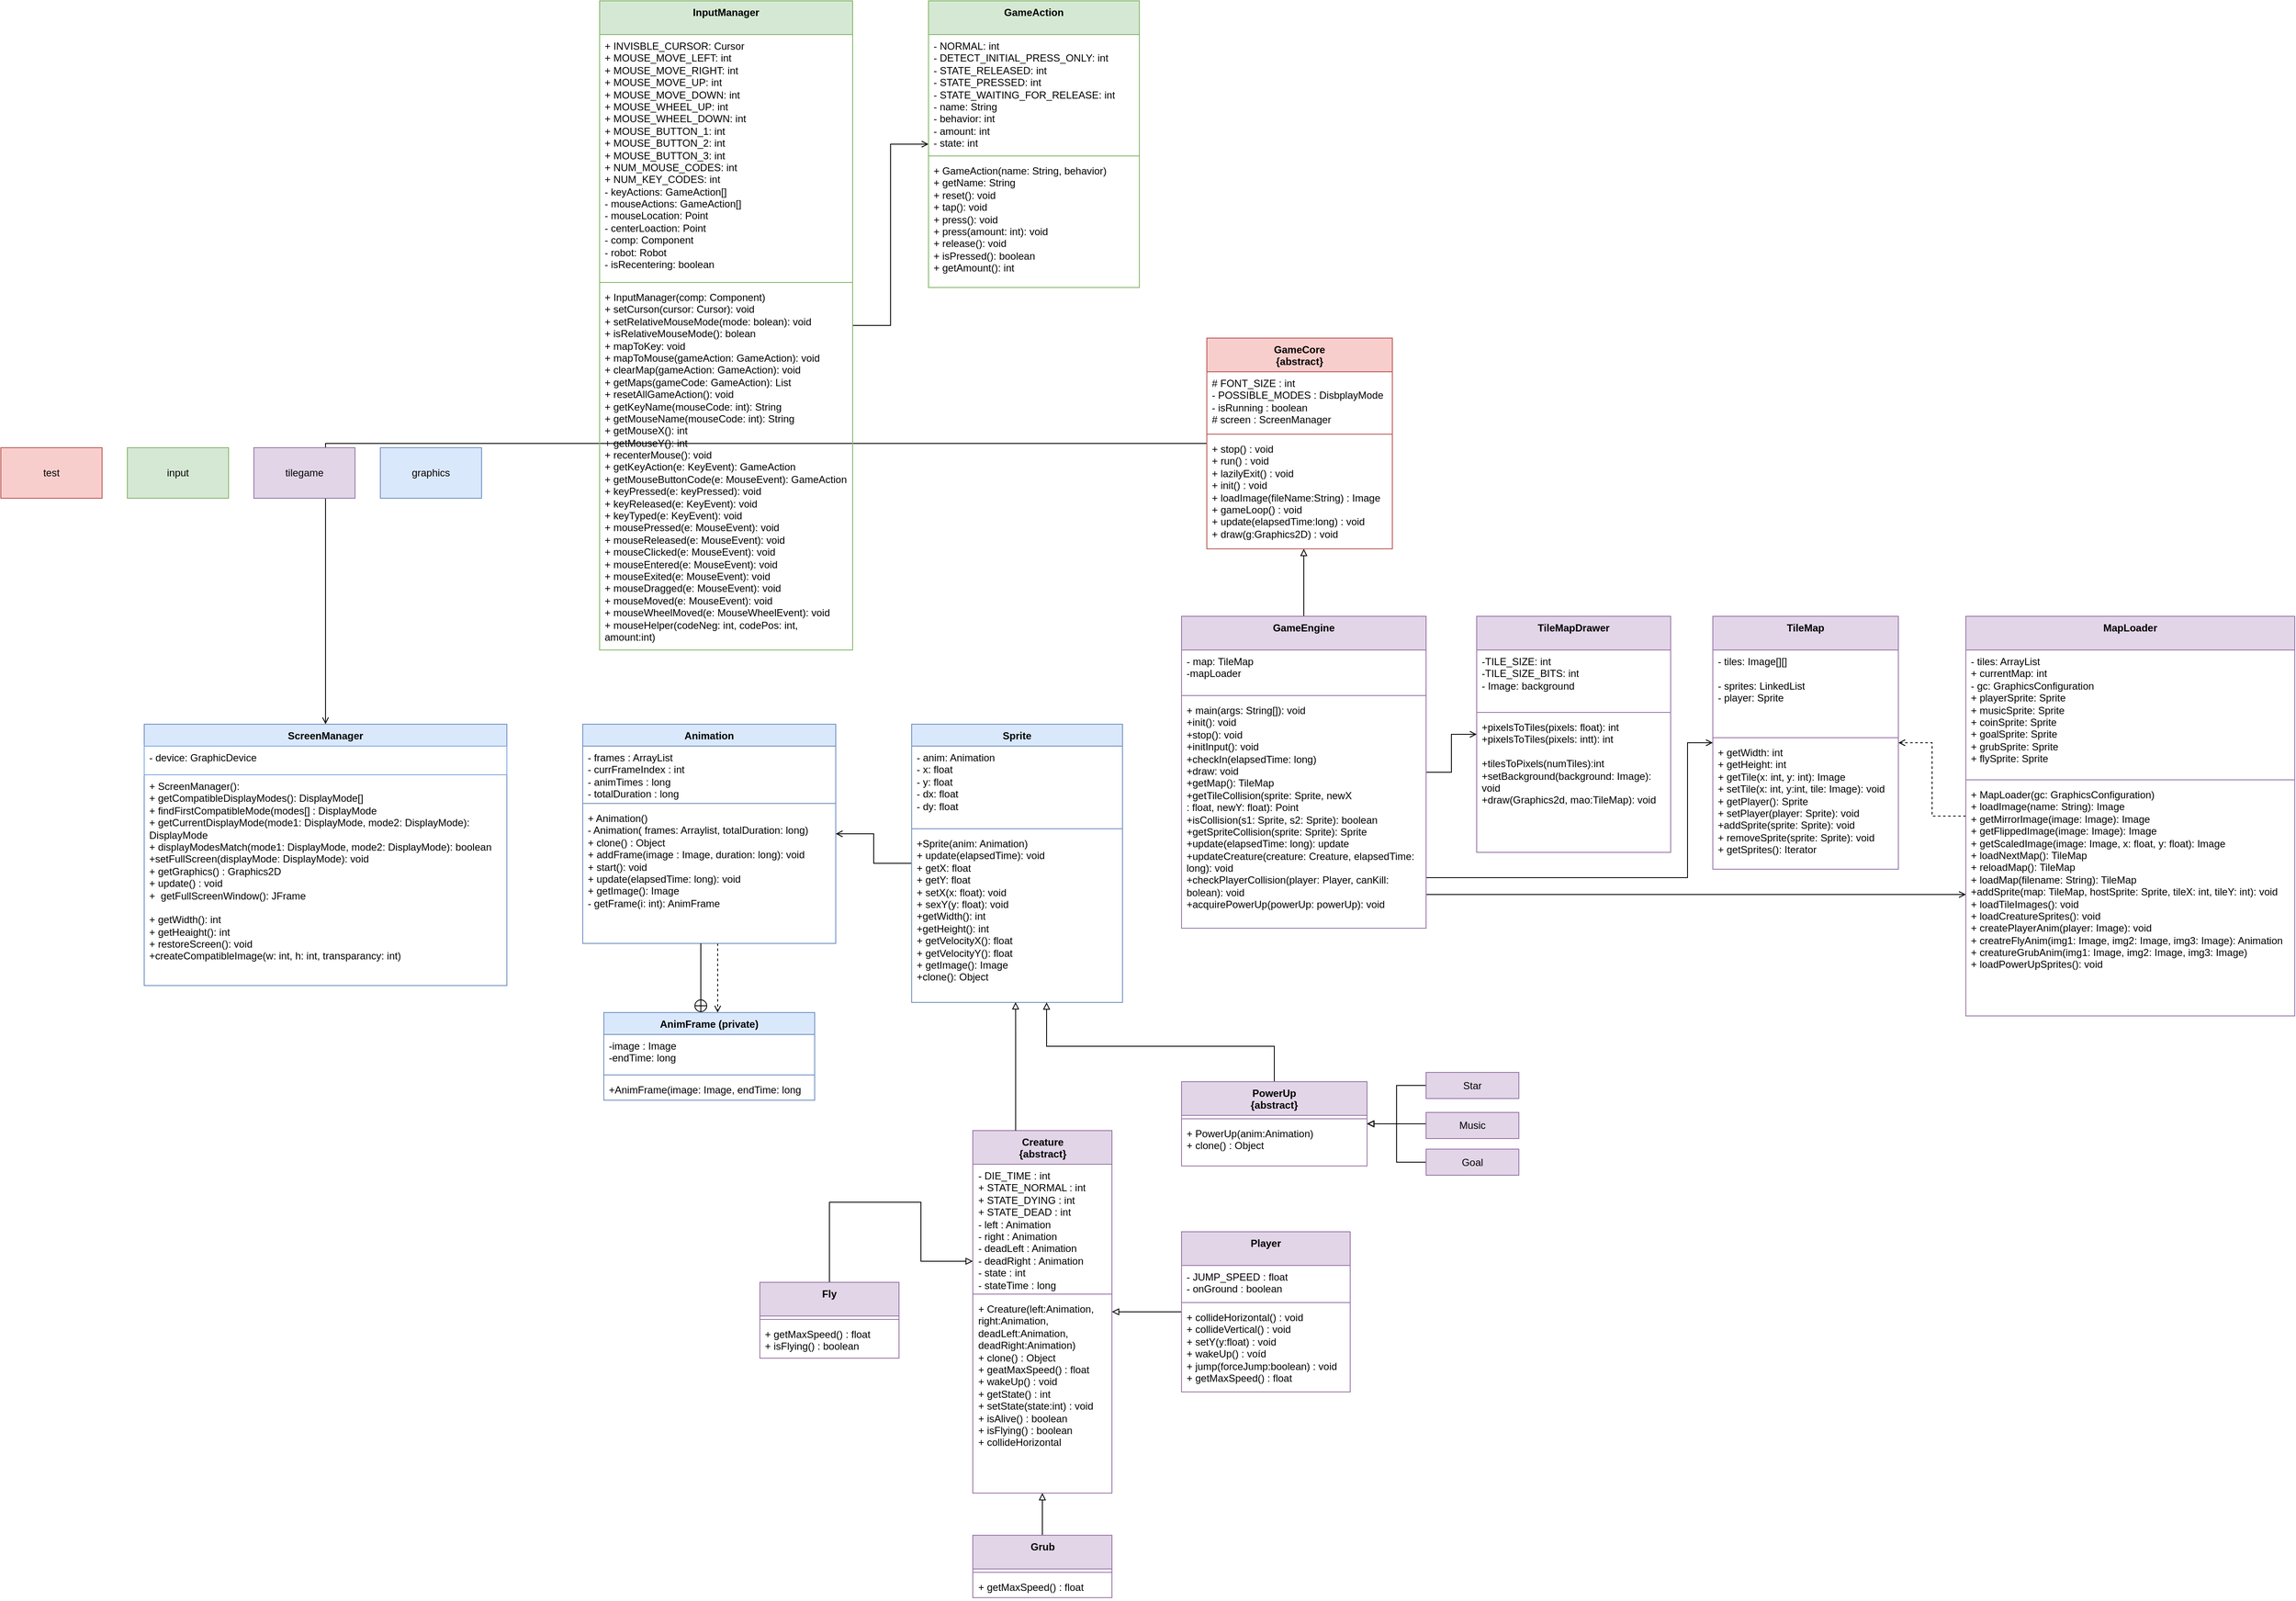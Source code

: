 <mxfile version="22.1.7" type="github">
  <diagram name="Page-1" id="-zQvX4ZLQw2j2gYhCtF6">
    <mxGraphModel dx="1444" dy="1944" grid="1" gridSize="10" guides="1" tooltips="1" connect="1" arrows="1" fold="1" page="1" pageScale="1" pageWidth="850" pageHeight="1100" math="0" shadow="0">
      <root>
        <mxCell id="0" />
        <mxCell id="1" parent="0" />
        <mxCell id="OrUPgH0xgMl1emSy32sQ-38" value="" style="edgeStyle=orthogonalEdgeStyle;rounded=0;orthogonalLoop=1;jettySize=auto;html=1;strokeColor=default;endArrow=block;endFill=0;" parent="1" source="OrUPgH0xgMl1emSy32sQ-9" target="OrUPgH0xgMl1emSy32sQ-34" edge="1">
          <mxGeometry relative="1" as="geometry">
            <Array as="points">
              <mxPoint x="1945" y="290" />
              <mxPoint x="1945" y="290" />
            </Array>
          </mxGeometry>
        </mxCell>
        <mxCell id="AsVJm96_jokP8tKL2b9n-13" style="edgeStyle=orthogonalEdgeStyle;rounded=0;orthogonalLoop=1;jettySize=auto;html=1;endArrow=open;endFill=0;" edge="1" parent="1" source="OrUPgH0xgMl1emSy32sQ-9" target="I2AfTMVoy-GJ9hnt4J7G-9">
          <mxGeometry relative="1" as="geometry" />
        </mxCell>
        <mxCell id="AsVJm96_jokP8tKL2b9n-14" style="edgeStyle=orthogonalEdgeStyle;rounded=0;orthogonalLoop=1;jettySize=auto;html=1;endArrow=open;endFill=0;" edge="1" parent="1" source="OrUPgH0xgMl1emSy32sQ-9" target="I2AfTMVoy-GJ9hnt4J7G-5">
          <mxGeometry relative="1" as="geometry">
            <Array as="points">
              <mxPoint x="2400" y="640" />
              <mxPoint x="2400" y="480" />
            </Array>
          </mxGeometry>
        </mxCell>
        <mxCell id="AsVJm96_jokP8tKL2b9n-15" style="edgeStyle=orthogonalEdgeStyle;rounded=0;orthogonalLoop=1;jettySize=auto;html=1;endArrow=open;endFill=0;" edge="1" parent="1" source="OrUPgH0xgMl1emSy32sQ-9" target="I2AfTMVoy-GJ9hnt4J7G-1">
          <mxGeometry relative="1" as="geometry">
            <Array as="points">
              <mxPoint x="2570" y="660" />
              <mxPoint x="2570" y="660" />
            </Array>
          </mxGeometry>
        </mxCell>
        <mxCell id="OrUPgH0xgMl1emSy32sQ-9" value="GameEngine" style="swimlane;fontStyle=1;align=center;verticalAlign=top;childLayout=stackLayout;horizontal=1;startSize=40;horizontalStack=0;resizeParent=1;resizeParentMax=0;resizeLast=0;collapsible=1;marginBottom=0;whiteSpace=wrap;html=1;fillColor=#e1d5e7;strokeColor=#9673a6;" parent="1" vertex="1">
          <mxGeometry x="1800" y="330" width="290" height="370" as="geometry" />
        </mxCell>
        <mxCell id="OrUPgH0xgMl1emSy32sQ-10" value="&lt;div&gt;- map: TileMap&lt;/div&gt;-mapLoader" style="text;strokeColor=none;fillColor=none;align=left;verticalAlign=top;spacingLeft=4;spacingRight=4;overflow=hidden;rotatable=0;points=[[0,0.5],[1,0.5]];portConstraint=eastwest;whiteSpace=wrap;html=1;" parent="OrUPgH0xgMl1emSy32sQ-9" vertex="1">
          <mxGeometry y="40" width="290" height="50" as="geometry" />
        </mxCell>
        <mxCell id="OrUPgH0xgMl1emSy32sQ-11" value="" style="line;strokeWidth=1;fillColor=none;align=left;verticalAlign=middle;spacingTop=-1;spacingLeft=3;spacingRight=3;rotatable=0;labelPosition=right;points=[];portConstraint=eastwest;strokeColor=inherit;" parent="OrUPgH0xgMl1emSy32sQ-9" vertex="1">
          <mxGeometry y="90" width="290" height="8" as="geometry" />
        </mxCell>
        <mxCell id="OrUPgH0xgMl1emSy32sQ-12" value="&lt;div&gt;+ main(args: String[]): void&lt;br&gt;&lt;/div&gt;&lt;div&gt;+init(): void&lt;/div&gt;&lt;div&gt;+stop(): void&lt;/div&gt;&lt;div&gt;+initInput(): void&lt;/div&gt;&lt;div&gt;+checkIn(elapsedTime: long)&lt;/div&gt;&lt;div&gt;+draw: void&lt;/div&gt;&lt;div&gt;+getMap(): TileMap&lt;/div&gt;&lt;div&gt;+getTileCollision(sprite: Sprite, newX&lt;br&gt;&lt;/div&gt;&lt;div&gt;: float, newY: float): Point&lt;/div&gt;&lt;div&gt;+isCollision(s1: Sprite, s2: Sprite): boolean&lt;/div&gt;&lt;div&gt;+getSpriteCollision(sprite: Sprite): Sprite&lt;/div&gt;&lt;div&gt;+update(elapsedTime: long): update&lt;/div&gt;&lt;div&gt;+updateCreature(creature: Creature, elapsedTime: long): void&lt;br&gt;&lt;/div&gt;&lt;div&gt;+checkPlayerCollision(player: Player, canKill: bolean): void&lt;br&gt;&lt;/div&gt;+acquirePowerUp(powerUp: powerUp): void" style="text;strokeColor=none;fillColor=none;align=left;verticalAlign=top;spacingLeft=4;spacingRight=4;overflow=hidden;rotatable=0;points=[[0,0.5],[1,0.5]];portConstraint=eastwest;whiteSpace=wrap;html=1;" parent="OrUPgH0xgMl1emSy32sQ-9" vertex="1">
          <mxGeometry y="98" width="290" height="272" as="geometry" />
        </mxCell>
        <mxCell id="AsVJm96_jokP8tKL2b9n-17" style="edgeStyle=orthogonalEdgeStyle;rounded=0;orthogonalLoop=1;jettySize=auto;html=1;endArrow=open;endFill=0;" edge="1" parent="1" source="OrUPgH0xgMl1emSy32sQ-34" target="OrUPgH0xgMl1emSy32sQ-57">
          <mxGeometry relative="1" as="geometry" />
        </mxCell>
        <mxCell id="OrUPgH0xgMl1emSy32sQ-34" value="&lt;div&gt;GameCore&lt;/div&gt;&lt;div&gt;{abstract}&lt;br&gt;&lt;/div&gt;" style="swimlane;fontStyle=1;align=center;verticalAlign=top;childLayout=stackLayout;horizontal=1;startSize=40;horizontalStack=0;resizeParent=1;resizeParentMax=0;resizeLast=0;collapsible=1;marginBottom=0;whiteSpace=wrap;html=1;fillColor=#f8cecc;strokeColor=#b85450;" parent="1" vertex="1">
          <mxGeometry x="1830" width="220" height="250" as="geometry" />
        </mxCell>
        <mxCell id="OrUPgH0xgMl1emSy32sQ-35" value="# FONT_SIZE : int&lt;br&gt;- POSSIBLE_MODES : DisbplayMode&lt;br&gt;- isRunning : boolean&lt;br&gt;# screen : ScreenManager" style="text;strokeColor=none;fillColor=none;align=left;verticalAlign=top;spacingLeft=4;spacingRight=4;overflow=hidden;rotatable=0;points=[[0,0.5],[1,0.5]];portConstraint=eastwest;whiteSpace=wrap;html=1;" parent="OrUPgH0xgMl1emSy32sQ-34" vertex="1">
          <mxGeometry y="40" width="220" height="70" as="geometry" />
        </mxCell>
        <mxCell id="OrUPgH0xgMl1emSy32sQ-36" value="" style="line;strokeWidth=1;fillColor=none;align=left;verticalAlign=middle;spacingTop=-1;spacingLeft=3;spacingRight=3;rotatable=0;labelPosition=right;points=[];portConstraint=eastwest;strokeColor=inherit;" parent="OrUPgH0xgMl1emSy32sQ-34" vertex="1">
          <mxGeometry y="110" width="220" height="8" as="geometry" />
        </mxCell>
        <mxCell id="OrUPgH0xgMl1emSy32sQ-37" value="+ stop() : void&lt;br&gt;+ run() : void&lt;br&gt;+ lazilyExit() : void&lt;br&gt;+ init() : void&lt;br&gt;+ loadImage(fileName:String) : Image&lt;br&gt;+ gameLoop() : void&lt;br&gt;+ update(elapsedTime:long) : void&lt;br&gt;+ draw(g:Graphics2D) : void&amp;nbsp;" style="text;strokeColor=none;fillColor=none;align=left;verticalAlign=top;spacingLeft=4;spacingRight=4;overflow=hidden;rotatable=0;points=[[0,0.5],[1,0.5]];portConstraint=eastwest;whiteSpace=wrap;html=1;" parent="OrUPgH0xgMl1emSy32sQ-34" vertex="1">
          <mxGeometry y="118" width="220" height="132" as="geometry" />
        </mxCell>
        <mxCell id="AsVJm96_jokP8tKL2b9n-10" style="edgeStyle=orthogonalEdgeStyle;rounded=0;orthogonalLoop=1;jettySize=auto;html=1;endArrow=open;endFill=0;dashed=1;" edge="1" parent="1" source="OrUPgH0xgMl1emSy32sQ-48" target="OrUPgH0xgMl1emSy32sQ-52">
          <mxGeometry relative="1" as="geometry">
            <Array as="points">
              <mxPoint x="1250" y="760" />
              <mxPoint x="1250" y="760" />
            </Array>
          </mxGeometry>
        </mxCell>
        <mxCell id="OrUPgH0xgMl1emSy32sQ-48" value="Animation" style="swimlane;fontStyle=1;align=center;verticalAlign=top;childLayout=stackLayout;horizontal=1;startSize=26;horizontalStack=0;resizeParent=1;resizeParentMax=0;resizeLast=0;collapsible=1;marginBottom=0;whiteSpace=wrap;html=1;fillColor=#dae8fc;strokeColor=#6c8ebf;" parent="1" vertex="1">
          <mxGeometry x="1090" y="458" width="300" height="260" as="geometry" />
        </mxCell>
        <mxCell id="OrUPgH0xgMl1emSy32sQ-49" value="&lt;div&gt;- frames : ArrayList&lt;/div&gt;&lt;div&gt;- currFrameIndex : int&lt;/div&gt;&lt;div&gt;- animTimes : long&lt;/div&gt;&lt;div&gt;- totalDuration : long&lt;br&gt;&lt;/div&gt;" style="text;strokeColor=none;fillColor=none;align=left;verticalAlign=top;spacingLeft=4;spacingRight=4;overflow=hidden;rotatable=0;points=[[0,0.5],[1,0.5]];portConstraint=eastwest;whiteSpace=wrap;html=1;" parent="OrUPgH0xgMl1emSy32sQ-48" vertex="1">
          <mxGeometry y="26" width="300" height="64" as="geometry" />
        </mxCell>
        <mxCell id="OrUPgH0xgMl1emSy32sQ-50" value="" style="line;strokeWidth=1;fillColor=none;align=left;verticalAlign=middle;spacingTop=-1;spacingLeft=3;spacingRight=3;rotatable=0;labelPosition=right;points=[];portConstraint=eastwest;strokeColor=inherit;" parent="OrUPgH0xgMl1emSy32sQ-48" vertex="1">
          <mxGeometry y="90" width="300" height="8" as="geometry" />
        </mxCell>
        <mxCell id="OrUPgH0xgMl1emSy32sQ-51" value="&lt;div&gt;+ Animation()&lt;/div&gt;&lt;div&gt;- Animation( frames: Arraylist, totalDuration: long)&lt;/div&gt;&lt;div&gt;+ clone() : Object&lt;/div&gt;&lt;div&gt;+ addFrame(image : Image, duration: long): void&lt;/div&gt;&lt;div&gt;+ start(): void&lt;/div&gt;&lt;div&gt;+ update(elapsedTime: long): void&lt;br&gt;&lt;/div&gt;&lt;div&gt;+ getImage(): Image&lt;/div&gt;&lt;div&gt;- getFrame(i: int): AnimFrame&lt;br&gt;&lt;/div&gt;&lt;div&gt;&lt;br&gt;&lt;/div&gt;&lt;div&gt;&lt;br&gt;&lt;/div&gt;&lt;div&gt;&lt;br&gt;&lt;/div&gt;" style="text;strokeColor=none;fillColor=none;align=left;verticalAlign=top;spacingLeft=4;spacingRight=4;overflow=hidden;rotatable=0;points=[[0,0.5],[1,0.5]];portConstraint=eastwest;whiteSpace=wrap;html=1;" parent="OrUPgH0xgMl1emSy32sQ-48" vertex="1">
          <mxGeometry y="98" width="300" height="162" as="geometry" />
        </mxCell>
        <mxCell id="AsVJm96_jokP8tKL2b9n-9" style="edgeStyle=orthogonalEdgeStyle;rounded=0;orthogonalLoop=1;jettySize=auto;html=1;endArrow=none;endFill=0;startArrow=circlePlus;startFill=0;" edge="1" parent="1" source="OrUPgH0xgMl1emSy32sQ-52" target="OrUPgH0xgMl1emSy32sQ-48">
          <mxGeometry relative="1" as="geometry">
            <Array as="points">
              <mxPoint x="1230" y="760" />
              <mxPoint x="1230" y="760" />
            </Array>
          </mxGeometry>
        </mxCell>
        <mxCell id="OrUPgH0xgMl1emSy32sQ-52" value="AnimFrame (private)" style="swimlane;fontStyle=1;align=center;verticalAlign=top;childLayout=stackLayout;horizontal=1;startSize=26;horizontalStack=0;resizeParent=1;resizeParentMax=0;resizeLast=0;collapsible=1;marginBottom=0;whiteSpace=wrap;html=1;fillColor=#dae8fc;strokeColor=#6c8ebf;" parent="1" vertex="1">
          <mxGeometry x="1115" y="800" width="250" height="104" as="geometry" />
        </mxCell>
        <mxCell id="OrUPgH0xgMl1emSy32sQ-53" value="&lt;div&gt;-image : Image&lt;/div&gt;&lt;div&gt;-endTime: long&lt;br&gt;&lt;/div&gt;" style="text;strokeColor=none;fillColor=none;align=left;verticalAlign=top;spacingLeft=4;spacingRight=4;overflow=hidden;rotatable=0;points=[[0,0.5],[1,0.5]];portConstraint=eastwest;whiteSpace=wrap;html=1;" parent="OrUPgH0xgMl1emSy32sQ-52" vertex="1">
          <mxGeometry y="26" width="250" height="44" as="geometry" />
        </mxCell>
        <mxCell id="OrUPgH0xgMl1emSy32sQ-54" value="" style="line;strokeWidth=1;fillColor=none;align=left;verticalAlign=middle;spacingTop=-1;spacingLeft=3;spacingRight=3;rotatable=0;labelPosition=right;points=[];portConstraint=eastwest;strokeColor=inherit;" parent="OrUPgH0xgMl1emSy32sQ-52" vertex="1">
          <mxGeometry y="70" width="250" height="8" as="geometry" />
        </mxCell>
        <mxCell id="OrUPgH0xgMl1emSy32sQ-55" value="+AnimFrame(image: Image, endTime: long" style="text;strokeColor=none;fillColor=none;align=left;verticalAlign=top;spacingLeft=4;spacingRight=4;overflow=hidden;rotatable=0;points=[[0,0.5],[1,0.5]];portConstraint=eastwest;whiteSpace=wrap;html=1;" parent="OrUPgH0xgMl1emSy32sQ-52" vertex="1">
          <mxGeometry y="78" width="250" height="26" as="geometry" />
        </mxCell>
        <mxCell id="OrUPgH0xgMl1emSy32sQ-57" value="ScreenManager" style="swimlane;fontStyle=1;align=center;verticalAlign=top;childLayout=stackLayout;horizontal=1;startSize=26;horizontalStack=0;resizeParent=1;resizeParentMax=0;resizeLast=0;collapsible=1;marginBottom=0;whiteSpace=wrap;html=1;fillColor=#dae8fc;strokeColor=#6c8ebf;" parent="1" vertex="1">
          <mxGeometry x="570" y="458" width="430" height="310" as="geometry" />
        </mxCell>
        <mxCell id="OrUPgH0xgMl1emSy32sQ-58" value="- device: GraphicDevice" style="text;strokeColor=#7EA6E0;fillColor=none;align=left;verticalAlign=top;spacingLeft=4;spacingRight=4;overflow=hidden;rotatable=0;points=[[0,0.5],[1,0.5]];portConstraint=eastwest;whiteSpace=wrap;html=1;" parent="OrUPgH0xgMl1emSy32sQ-57" vertex="1">
          <mxGeometry y="26" width="430" height="34" as="geometry" />
        </mxCell>
        <mxCell id="OrUPgH0xgMl1emSy32sQ-60" value="&lt;div&gt;+ ScreenManager(): &lt;br&gt;&lt;/div&gt;&lt;div&gt;+ getCompatibleDisplayModes(): DisplayMode[]&lt;/div&gt;&lt;div&gt;+ findFirstCompatibleMode(modes[] : DisplayMode&lt;/div&gt;&lt;div&gt;+ getCurrentDisplayMode(mode1: DisplayMode, mode2: DisplayMode): DisplayMode&lt;br&gt;&lt;/div&gt;&lt;div&gt;+ displayModesMatch(mode1: DisplayMode, mode2: DisplayMode): boolean&lt;br&gt;&lt;/div&gt;&lt;div&gt;+setFullScreen(displayMode: DisplayMode): void&lt;/div&gt;&lt;div&gt;+ getGraphics() : Graphics2D&lt;/div&gt;&lt;div&gt;+ update() : void&lt;/div&gt;&lt;div&gt;+&amp;nbsp; getFullScreenWindow(): JFrame&lt;br&gt;&lt;/div&gt;&lt;div&gt;&lt;br&gt;&lt;/div&gt;&lt;div&gt;+ getWidth(): int&lt;/div&gt;&lt;div&gt;+ getHeaight(): int&lt;/div&gt;&lt;div&gt;+ restoreScreen(): void&lt;/div&gt;&lt;div&gt;+createCompatibleImage(w: int, h: int, transparancy: int)&lt;br&gt;&lt;/div&gt;&lt;div&gt;&lt;br&gt;&lt;/div&gt;" style="text;strokeColor=none;fillColor=none;align=left;verticalAlign=top;spacingLeft=4;spacingRight=4;overflow=hidden;rotatable=0;points=[[0,0.5],[1,0.5]];portConstraint=eastwest;whiteSpace=wrap;html=1;" parent="OrUPgH0xgMl1emSy32sQ-57" vertex="1">
          <mxGeometry y="60" width="430" height="250" as="geometry" />
        </mxCell>
        <mxCell id="AsVJm96_jokP8tKL2b9n-11" style="edgeStyle=orthogonalEdgeStyle;rounded=0;orthogonalLoop=1;jettySize=auto;html=1;endArrow=open;endFill=0;" edge="1" parent="1" source="NLJNhM4sE701zWvW4vr5-2" target="OrUPgH0xgMl1emSy32sQ-48">
          <mxGeometry relative="1" as="geometry" />
        </mxCell>
        <mxCell id="NLJNhM4sE701zWvW4vr5-2" value="Sprite" style="swimlane;fontStyle=1;align=center;verticalAlign=top;childLayout=stackLayout;horizontal=1;startSize=26;horizontalStack=0;resizeParent=1;resizeParentMax=0;resizeLast=0;collapsible=1;marginBottom=0;whiteSpace=wrap;html=1;fillColor=#dae8fc;strokeColor=#6c8ebf;" parent="1" vertex="1">
          <mxGeometry x="1480" y="458" width="250" height="330" as="geometry" />
        </mxCell>
        <mxCell id="NLJNhM4sE701zWvW4vr5-3" value="&lt;div&gt;- anim: Animation&lt;/div&gt;&lt;div&gt;- x: float&lt;/div&gt;&lt;div&gt;- y: float&lt;/div&gt;&lt;div&gt;- dx: float&lt;br&gt;&lt;/div&gt;&lt;div&gt;- dy: float&lt;br&gt;&lt;/div&gt;" style="text;strokeColor=none;fillColor=none;align=left;verticalAlign=top;spacingLeft=4;spacingRight=4;overflow=hidden;rotatable=0;points=[[0,0.5],[1,0.5]];portConstraint=eastwest;whiteSpace=wrap;html=1;" parent="NLJNhM4sE701zWvW4vr5-2" vertex="1">
          <mxGeometry y="26" width="250" height="94" as="geometry" />
        </mxCell>
        <mxCell id="NLJNhM4sE701zWvW4vr5-4" value="" style="line;strokeWidth=1;fillColor=none;align=left;verticalAlign=middle;spacingTop=-1;spacingLeft=3;spacingRight=3;rotatable=0;labelPosition=right;points=[];portConstraint=eastwest;strokeColor=inherit;" parent="NLJNhM4sE701zWvW4vr5-2" vertex="1">
          <mxGeometry y="120" width="250" height="8" as="geometry" />
        </mxCell>
        <mxCell id="NLJNhM4sE701zWvW4vr5-5" value="&lt;div&gt;+Sprite(anim: Animation)&lt;/div&gt;&lt;div&gt;+ update(elapsedTime): void&lt;/div&gt;&lt;div&gt;+ getX: float&lt;/div&gt;&lt;div&gt;+ getY: float&lt;/div&gt;&lt;div&gt;+ setX(x: float): void&lt;/div&gt;&lt;div&gt;+ sexY(y: float): void&lt;/div&gt;&lt;div&gt;+getWidth(): int&lt;/div&gt;&lt;div&gt;+getHeight(): int&lt;/div&gt;&lt;div&gt;+ getVelocityX(): float&lt;/div&gt;&lt;div&gt;+ getVelocityY(): float&lt;/div&gt;&lt;div&gt;+ getImage(): Image&lt;/div&gt;&lt;div&gt;+clone(): Object&lt;/div&gt;&lt;div&gt;&lt;br&gt;&lt;/div&gt;" style="text;strokeColor=none;fillColor=none;align=left;verticalAlign=top;spacingLeft=4;spacingRight=4;overflow=hidden;rotatable=0;points=[[0,0.5],[1,0.5]];portConstraint=eastwest;whiteSpace=wrap;html=1;" parent="NLJNhM4sE701zWvW4vr5-2" vertex="1">
          <mxGeometry y="128" width="250" height="202" as="geometry" />
        </mxCell>
        <mxCell id="AsVJm96_jokP8tKL2b9n-16" style="edgeStyle=orthogonalEdgeStyle;rounded=0;orthogonalLoop=1;jettySize=auto;html=1;endArrow=open;endFill=0;dashed=1;" edge="1" parent="1" source="I2AfTMVoy-GJ9hnt4J7G-1" target="I2AfTMVoy-GJ9hnt4J7G-5">
          <mxGeometry relative="1" as="geometry" />
        </mxCell>
        <mxCell id="I2AfTMVoy-GJ9hnt4J7G-1" value="MapLoader" style="swimlane;fontStyle=1;align=center;verticalAlign=top;childLayout=stackLayout;horizontal=1;startSize=40;horizontalStack=0;resizeParent=1;resizeParentMax=0;resizeLast=0;collapsible=1;marginBottom=0;whiteSpace=wrap;html=1;fillColor=#e1d5e7;strokeColor=#9673a6;" parent="1" vertex="1">
          <mxGeometry x="2730" y="330" width="390" height="474" as="geometry" />
        </mxCell>
        <mxCell id="I2AfTMVoy-GJ9hnt4J7G-2" value="&lt;div&gt;- tiles: ArrayList&lt;/div&gt;&lt;div&gt;+ currentMap: int&lt;/div&gt;&lt;div&gt;- gc: GraphicsConfiguration&lt;/div&gt;&lt;div&gt;+ playerSprite: Sprite&lt;/div&gt;&lt;div&gt;+ musicSprite: Sprite&lt;/div&gt;&lt;div&gt;+ coinSprite: Sprite&lt;/div&gt;&lt;div&gt;+ goalSprite: Sprite&lt;/div&gt;&lt;div&gt;+ grubSprite: Sprite&lt;/div&gt;&lt;div&gt;+ flySprite: Sprite&lt;/div&gt;" style="text;strokeColor=none;fillColor=none;align=left;verticalAlign=top;spacingLeft=4;spacingRight=4;overflow=hidden;rotatable=0;points=[[0,0.5],[1,0.5]];portConstraint=eastwest;whiteSpace=wrap;html=1;" parent="I2AfTMVoy-GJ9hnt4J7G-1" vertex="1">
          <mxGeometry y="40" width="390" height="150" as="geometry" />
        </mxCell>
        <mxCell id="I2AfTMVoy-GJ9hnt4J7G-3" value="" style="line;strokeWidth=1;fillColor=none;align=left;verticalAlign=middle;spacingTop=-1;spacingLeft=3;spacingRight=3;rotatable=0;labelPosition=right;points=[];portConstraint=eastwest;strokeColor=inherit;" parent="I2AfTMVoy-GJ9hnt4J7G-1" vertex="1">
          <mxGeometry y="190" width="390" height="8" as="geometry" />
        </mxCell>
        <mxCell id="I2AfTMVoy-GJ9hnt4J7G-4" value="&lt;div&gt;+ MapLoader(gc: GraphicsConfiguration)&lt;/div&gt;&lt;div&gt;+ loadImage(name: String): Image&lt;br&gt;&lt;/div&gt;&lt;div&gt;+ getMirrorImage(image: Image): Image&lt;br&gt;&lt;/div&gt;&lt;div&gt;+ getFlippedImage(image: Image): Image&lt;/div&gt;&lt;div&gt;+ getScaledImage(image: Image, x: float, y: float): Image&lt;/div&gt;&lt;div&gt;+ loadNextMap(): TileMap&lt;/div&gt;&lt;div&gt;+ reloadMap(): TileMap&lt;/div&gt;&lt;div&gt;+ loadMap(filename: String): TileMap&lt;/div&gt;&lt;div&gt;+addSprite(map: TileMap, hostSprite: Sprite, tileX: int, tileY: int): void&lt;/div&gt;&lt;div&gt;+ loadTileImages(): void&lt;/div&gt;&lt;div&gt;+ loadCreatureSprites(): void&lt;/div&gt;&lt;div&gt;+ createPlayerAnim(player: Image): void&lt;/div&gt;&lt;div&gt;+ creatreFlyAnim(img1: Image, img2: Image, img3: Image): Animation&lt;br&gt;&lt;/div&gt;&lt;div&gt;+ creatureGrubAnim(img1: Image, img2: Image, img3: Image)&lt;br&gt;&lt;/div&gt;&lt;div&gt;+ loadPowerUpSprites(): void&lt;br&gt;&lt;/div&gt;" style="text;strokeColor=none;fillColor=none;align=left;verticalAlign=top;spacingLeft=4;spacingRight=4;overflow=hidden;rotatable=0;points=[[0,0.5],[1,0.5]];portConstraint=eastwest;whiteSpace=wrap;html=1;" parent="I2AfTMVoy-GJ9hnt4J7G-1" vertex="1">
          <mxGeometry y="198" width="390" height="276" as="geometry" />
        </mxCell>
        <mxCell id="I2AfTMVoy-GJ9hnt4J7G-5" value="TileMap" style="swimlane;fontStyle=1;align=center;verticalAlign=top;childLayout=stackLayout;horizontal=1;startSize=40;horizontalStack=0;resizeParent=1;resizeParentMax=0;resizeLast=0;collapsible=1;marginBottom=0;whiteSpace=wrap;html=1;fillColor=#e1d5e7;strokeColor=#9673a6;" parent="1" vertex="1">
          <mxGeometry x="2430" y="330" width="220" height="300" as="geometry" />
        </mxCell>
        <mxCell id="I2AfTMVoy-GJ9hnt4J7G-6" value="&lt;div&gt;- tiles: Image[][]&lt;/div&gt;&lt;div&gt;&lt;br&gt; &lt;/div&gt;&lt;div&gt;- sprites: LinkedList&lt;br&gt;&lt;/div&gt;&lt;div&gt;- player: Sprite&lt;/div&gt;&lt;div&gt;&lt;br&gt;&lt;/div&gt;" style="text;strokeColor=none;fillColor=none;align=left;verticalAlign=top;spacingLeft=4;spacingRight=4;overflow=hidden;rotatable=0;points=[[0,0.5],[1,0.5]];portConstraint=eastwest;whiteSpace=wrap;html=1;" parent="I2AfTMVoy-GJ9hnt4J7G-5" vertex="1">
          <mxGeometry y="40" width="220" height="100" as="geometry" />
        </mxCell>
        <mxCell id="I2AfTMVoy-GJ9hnt4J7G-7" value="" style="line;strokeWidth=1;fillColor=none;align=left;verticalAlign=middle;spacingTop=-1;spacingLeft=3;spacingRight=3;rotatable=0;labelPosition=right;points=[];portConstraint=eastwest;strokeColor=inherit;" parent="I2AfTMVoy-GJ9hnt4J7G-5" vertex="1">
          <mxGeometry y="140" width="220" height="8" as="geometry" />
        </mxCell>
        <mxCell id="I2AfTMVoy-GJ9hnt4J7G-8" value="&lt;div&gt;+ getWidth: int&lt;/div&gt;&lt;div&gt;+ getHeight: int&lt;/div&gt;&lt;div&gt;+ getTile(x: int, y: int): Image&lt;/div&gt;&lt;div&gt;+ setTile(x: int, y:int, tile: Image): void&lt;br&gt;&lt;/div&gt;&lt;div&gt;+ getPlayer(): Sprite&lt;/div&gt;&lt;div&gt;+ setPlayer(player: Sprite): void&lt;/div&gt;&lt;div&gt;+addSprite(sprite: Sprite): void&lt;/div&gt;&lt;div&gt;+ removeSprite(sprite: Sprite): void&lt;/div&gt;&lt;div&gt;+ getSprites(): Iterator&lt;br&gt;&lt;/div&gt;&lt;div&gt;&lt;br&gt;&lt;/div&gt;" style="text;strokeColor=none;fillColor=none;align=left;verticalAlign=top;spacingLeft=4;spacingRight=4;overflow=hidden;rotatable=0;points=[[0,0.5],[1,0.5]];portConstraint=eastwest;whiteSpace=wrap;html=1;" parent="I2AfTMVoy-GJ9hnt4J7G-5" vertex="1">
          <mxGeometry y="148" width="220" height="152" as="geometry" />
        </mxCell>
        <mxCell id="I2AfTMVoy-GJ9hnt4J7G-9" value="TileMapDrawer" style="swimlane;fontStyle=1;align=center;verticalAlign=top;childLayout=stackLayout;horizontal=1;startSize=40;horizontalStack=0;resizeParent=1;resizeParentMax=0;resizeLast=0;collapsible=1;marginBottom=0;whiteSpace=wrap;html=1;fillColor=#e1d5e7;strokeColor=#9673a6;" parent="1" vertex="1">
          <mxGeometry x="2150" y="330" width="230" height="280" as="geometry" />
        </mxCell>
        <mxCell id="I2AfTMVoy-GJ9hnt4J7G-10" value="&lt;div&gt;-TILE_SIZE: int&lt;/div&gt;&lt;div&gt;-TILE_SIZE_BITS: int&lt;/div&gt;&lt;div&gt;- Image: background&lt;br&gt;&lt;/div&gt;" style="text;strokeColor=none;fillColor=none;align=left;verticalAlign=top;spacingLeft=4;spacingRight=4;overflow=hidden;rotatable=0;points=[[0,0.5],[1,0.5]];portConstraint=eastwest;whiteSpace=wrap;html=1;" parent="I2AfTMVoy-GJ9hnt4J7G-9" vertex="1">
          <mxGeometry y="40" width="230" height="70" as="geometry" />
        </mxCell>
        <mxCell id="I2AfTMVoy-GJ9hnt4J7G-11" value="" style="line;strokeWidth=1;fillColor=none;align=left;verticalAlign=middle;spacingTop=-1;spacingLeft=3;spacingRight=3;rotatable=0;labelPosition=right;points=[];portConstraint=eastwest;strokeColor=inherit;" parent="I2AfTMVoy-GJ9hnt4J7G-9" vertex="1">
          <mxGeometry y="110" width="230" height="8" as="geometry" />
        </mxCell>
        <mxCell id="I2AfTMVoy-GJ9hnt4J7G-12" value="&lt;div&gt;+pixelsToTiles(pixels: float): int&lt;/div&gt;&lt;div&gt;&lt;div&gt;+pixelsToTiles(pixels: intt): int&lt;/div&gt;&lt;/div&gt;&lt;div&gt;&lt;br&gt;&lt;/div&gt;&lt;div&gt;+tilesToPixels(numTiles):int&lt;/div&gt;&lt;div&gt;+setBackground(background: Image): void&lt;/div&gt;&lt;div&gt;+draw(Graphics2d, mao:TileMap): void&lt;br&gt;&lt;/div&gt;&lt;div&gt;&lt;br&gt;&lt;/div&gt;" style="text;strokeColor=none;fillColor=none;align=left;verticalAlign=top;spacingLeft=4;spacingRight=4;overflow=hidden;rotatable=0;points=[[0,0.5],[1,0.5]];portConstraint=eastwest;whiteSpace=wrap;html=1;" parent="I2AfTMVoy-GJ9hnt4J7G-9" vertex="1">
          <mxGeometry y="118" width="230" height="162" as="geometry" />
        </mxCell>
        <mxCell id="I2AfTMVoy-GJ9hnt4J7G-18" value="&lt;div&gt;Creature&lt;/div&gt;&lt;div&gt;{abstract}&lt;br&gt;&lt;/div&gt;" style="swimlane;fontStyle=1;align=center;verticalAlign=top;childLayout=stackLayout;horizontal=1;startSize=40;horizontalStack=0;resizeParent=1;resizeParentMax=0;resizeLast=0;collapsible=1;marginBottom=0;whiteSpace=wrap;html=1;fillColor=#e1d5e7;strokeColor=#9673a6;" parent="1" vertex="1">
          <mxGeometry x="1552.5" y="940" width="165" height="430" as="geometry" />
        </mxCell>
        <mxCell id="I2AfTMVoy-GJ9hnt4J7G-19" value="- DIE_TIME : int&lt;br&gt;+ STATE_NORMAL : int&lt;br&gt;+ STATE_DYING : int&lt;br&gt;+ STATE_DEAD : int&lt;br&gt;- left : Animation&lt;br&gt;- right : Animation&lt;br&gt;- deadLeft : Animation&lt;br&gt;- deadRight : Animation&lt;br&gt;- state : int&lt;br&gt;- stateTime : long" style="text;strokeColor=none;fillColor=none;align=left;verticalAlign=top;spacingLeft=4;spacingRight=4;overflow=hidden;rotatable=0;points=[[0,0.5],[1,0.5]];portConstraint=eastwest;whiteSpace=wrap;html=1;" parent="I2AfTMVoy-GJ9hnt4J7G-18" vertex="1">
          <mxGeometry y="40" width="165" height="150" as="geometry" />
        </mxCell>
        <mxCell id="I2AfTMVoy-GJ9hnt4J7G-20" value="" style="line;strokeWidth=1;fillColor=none;align=left;verticalAlign=middle;spacingTop=-1;spacingLeft=3;spacingRight=3;rotatable=0;labelPosition=right;points=[];portConstraint=eastwest;strokeColor=inherit;" parent="I2AfTMVoy-GJ9hnt4J7G-18" vertex="1">
          <mxGeometry y="190" width="165" height="8" as="geometry" />
        </mxCell>
        <mxCell id="I2AfTMVoy-GJ9hnt4J7G-21" value="+ Creature(left:Animation, right:Animation, deadLeft:Animation, deadRight:Animation)&lt;br&gt;+ clone() : Object&lt;br&gt;+ geatMaxSpeed() : float&lt;br&gt;+ wakeUp() : void&lt;br&gt;+ getState() : int&lt;br&gt;+ setState(state:int) : void&lt;br&gt;+ isAlive() : boolean&lt;br&gt;+ isFlying() : boolean&lt;br&gt;+ collideHorizontal&lt;br&gt;" style="text;strokeColor=none;fillColor=none;align=left;verticalAlign=top;spacingLeft=4;spacingRight=4;overflow=hidden;rotatable=0;points=[[0,0.5],[1,0.5]];portConstraint=eastwest;whiteSpace=wrap;html=1;" parent="I2AfTMVoy-GJ9hnt4J7G-18" vertex="1">
          <mxGeometry y="198" width="165" height="232" as="geometry" />
        </mxCell>
        <mxCell id="I2AfTMVoy-GJ9hnt4J7G-23" style="edgeStyle=orthogonalEdgeStyle;rounded=0;orthogonalLoop=1;jettySize=auto;html=1;entryX=0.493;entryY=0.999;entryDx=0;entryDy=0;entryPerimeter=0;endArrow=block;endFill=0;" parent="1" source="I2AfTMVoy-GJ9hnt4J7G-18" target="NLJNhM4sE701zWvW4vr5-5" edge="1">
          <mxGeometry relative="1" as="geometry">
            <Array as="points">
              <mxPoint x="1603" y="830" />
            </Array>
          </mxGeometry>
        </mxCell>
        <mxCell id="I2AfTMVoy-GJ9hnt4J7G-42" style="edgeStyle=orthogonalEdgeStyle;rounded=0;orthogonalLoop=1;jettySize=auto;html=1;endArrow=block;endFill=0;" parent="1" source="I2AfTMVoy-GJ9hnt4J7G-24" target="I2AfTMVoy-GJ9hnt4J7G-18" edge="1">
          <mxGeometry relative="1" as="geometry">
            <Array as="points">
              <mxPoint x="1491" y="1025" />
              <mxPoint x="1491" y="1095" />
            </Array>
          </mxGeometry>
        </mxCell>
        <mxCell id="I2AfTMVoy-GJ9hnt4J7G-24" value="Fly" style="swimlane;fontStyle=1;align=center;verticalAlign=top;childLayout=stackLayout;horizontal=1;startSize=40;horizontalStack=0;resizeParent=1;resizeParentMax=0;resizeLast=0;collapsible=1;marginBottom=0;whiteSpace=wrap;html=1;fillColor=#e1d5e7;strokeColor=#9673a6;" parent="1" vertex="1">
          <mxGeometry x="1300" y="1120" width="165" height="90" as="geometry" />
        </mxCell>
        <mxCell id="I2AfTMVoy-GJ9hnt4J7G-26" value="" style="line;strokeWidth=1;fillColor=none;align=left;verticalAlign=middle;spacingTop=-1;spacingLeft=3;spacingRight=3;rotatable=0;labelPosition=right;points=[];portConstraint=eastwest;strokeColor=inherit;" parent="I2AfTMVoy-GJ9hnt4J7G-24" vertex="1">
          <mxGeometry y="40" width="165" height="8" as="geometry" />
        </mxCell>
        <mxCell id="I2AfTMVoy-GJ9hnt4J7G-27" value="+ getMaxSpeed() : float&lt;br&gt;+ isFlying() : boolean" style="text;strokeColor=none;fillColor=none;align=left;verticalAlign=top;spacingLeft=4;spacingRight=4;overflow=hidden;rotatable=0;points=[[0,0.5],[1,0.5]];portConstraint=eastwest;whiteSpace=wrap;html=1;" parent="I2AfTMVoy-GJ9hnt4J7G-24" vertex="1">
          <mxGeometry y="48" width="165" height="42" as="geometry" />
        </mxCell>
        <mxCell id="I2AfTMVoy-GJ9hnt4J7G-41" style="edgeStyle=orthogonalEdgeStyle;rounded=0;orthogonalLoop=1;jettySize=auto;html=1;endArrow=block;endFill=0;" parent="1" source="I2AfTMVoy-GJ9hnt4J7G-29" target="I2AfTMVoy-GJ9hnt4J7G-18" edge="1">
          <mxGeometry relative="1" as="geometry" />
        </mxCell>
        <mxCell id="I2AfTMVoy-GJ9hnt4J7G-29" value="Grub" style="swimlane;fontStyle=1;align=center;verticalAlign=top;childLayout=stackLayout;horizontal=1;startSize=40;horizontalStack=0;resizeParent=1;resizeParentMax=0;resizeLast=0;collapsible=1;marginBottom=0;whiteSpace=wrap;html=1;fillColor=#e1d5e7;strokeColor=#9673a6;" parent="1" vertex="1">
          <mxGeometry x="1552.5" y="1420" width="165" height="74" as="geometry" />
        </mxCell>
        <mxCell id="I2AfTMVoy-GJ9hnt4J7G-31" value="" style="line;strokeWidth=1;fillColor=none;align=left;verticalAlign=middle;spacingTop=-1;spacingLeft=3;spacingRight=3;rotatable=0;labelPosition=right;points=[];portConstraint=eastwest;strokeColor=inherit;" parent="I2AfTMVoy-GJ9hnt4J7G-29" vertex="1">
          <mxGeometry y="40" width="165" height="8" as="geometry" />
        </mxCell>
        <mxCell id="I2AfTMVoy-GJ9hnt4J7G-32" value="+ getMaxSpeed() : float" style="text;strokeColor=none;fillColor=none;align=left;verticalAlign=top;spacingLeft=4;spacingRight=4;overflow=hidden;rotatable=0;points=[[0,0.5],[1,0.5]];portConstraint=eastwest;whiteSpace=wrap;html=1;" parent="I2AfTMVoy-GJ9hnt4J7G-29" vertex="1">
          <mxGeometry y="48" width="165" height="26" as="geometry" />
        </mxCell>
        <mxCell id="I2AfTMVoy-GJ9hnt4J7G-40" style="edgeStyle=orthogonalEdgeStyle;rounded=0;orthogonalLoop=1;jettySize=auto;html=1;endArrow=block;endFill=0;" parent="1" source="I2AfTMVoy-GJ9hnt4J7G-36" target="I2AfTMVoy-GJ9hnt4J7G-18" edge="1">
          <mxGeometry relative="1" as="geometry" />
        </mxCell>
        <mxCell id="I2AfTMVoy-GJ9hnt4J7G-36" value="Player" style="swimlane;fontStyle=1;align=center;verticalAlign=top;childLayout=stackLayout;horizontal=1;startSize=40;horizontalStack=0;resizeParent=1;resizeParentMax=0;resizeLast=0;collapsible=1;marginBottom=0;whiteSpace=wrap;html=1;fillColor=#e1d5e7;strokeColor=#9673a6;" parent="1" vertex="1">
          <mxGeometry x="1800" y="1060" width="200" height="190" as="geometry" />
        </mxCell>
        <mxCell id="I2AfTMVoy-GJ9hnt4J7G-37" value="- JUMP_SPEED : float&lt;br&gt;- onGround : boolean" style="text;strokeColor=none;fillColor=none;align=left;verticalAlign=top;spacingLeft=4;spacingRight=4;overflow=hidden;rotatable=0;points=[[0,0.5],[1,0.5]];portConstraint=eastwest;whiteSpace=wrap;html=1;" parent="I2AfTMVoy-GJ9hnt4J7G-36" vertex="1">
          <mxGeometry y="40" width="200" height="40" as="geometry" />
        </mxCell>
        <mxCell id="I2AfTMVoy-GJ9hnt4J7G-38" value="" style="line;strokeWidth=1;fillColor=none;align=left;verticalAlign=middle;spacingTop=-1;spacingLeft=3;spacingRight=3;rotatable=0;labelPosition=right;points=[];portConstraint=eastwest;strokeColor=inherit;" parent="I2AfTMVoy-GJ9hnt4J7G-36" vertex="1">
          <mxGeometry y="80" width="200" height="8" as="geometry" />
        </mxCell>
        <mxCell id="I2AfTMVoy-GJ9hnt4J7G-39" value="+ collideHorizontal() : void&lt;br style=&quot;border-color: var(--border-color);&quot;&gt;+ collideVertical() : void&lt;br style=&quot;border-color: var(--border-color);&quot;&gt;+ setY(y:float) : void&lt;br style=&quot;border-color: var(--border-color);&quot;&gt;+ wakeUp() : voíd&lt;br style=&quot;border-color: var(--border-color);&quot;&gt;+ jump(forceJump:boolean) : void&lt;br style=&quot;border-color: var(--border-color);&quot;&gt;+ getMaxSpeed() : float" style="text;strokeColor=none;fillColor=none;align=left;verticalAlign=top;spacingLeft=4;spacingRight=4;overflow=hidden;rotatable=0;points=[[0,0.5],[1,0.5]];portConstraint=eastwest;whiteSpace=wrap;html=1;" parent="I2AfTMVoy-GJ9hnt4J7G-36" vertex="1">
          <mxGeometry y="88" width="200" height="102" as="geometry" />
        </mxCell>
        <mxCell id="I2AfTMVoy-GJ9hnt4J7G-48" style="edgeStyle=orthogonalEdgeStyle;rounded=0;orthogonalLoop=1;jettySize=auto;html=1;endArrow=block;endFill=0;" parent="1" source="I2AfTMVoy-GJ9hnt4J7G-44" target="NLJNhM4sE701zWvW4vr5-2" edge="1">
          <mxGeometry relative="1" as="geometry">
            <Array as="points">
              <mxPoint x="1910" y="840" />
              <mxPoint x="1640" y="840" />
            </Array>
          </mxGeometry>
        </mxCell>
        <mxCell id="I2AfTMVoy-GJ9hnt4J7G-44" value="&lt;div&gt;PowerUp &lt;br&gt;&lt;/div&gt;&lt;div&gt;{abstract}&lt;br&gt;&lt;/div&gt;" style="swimlane;fontStyle=1;align=center;verticalAlign=top;childLayout=stackLayout;horizontal=1;startSize=40;horizontalStack=0;resizeParent=1;resizeParentMax=0;resizeLast=0;collapsible=1;marginBottom=0;whiteSpace=wrap;html=1;fillColor=#e1d5e7;strokeColor=#9673a6;" parent="1" vertex="1">
          <mxGeometry x="1800" y="882" width="220" height="100" as="geometry" />
        </mxCell>
        <mxCell id="I2AfTMVoy-GJ9hnt4J7G-46" value="" style="line;strokeWidth=1;fillColor=none;align=left;verticalAlign=middle;spacingTop=-1;spacingLeft=3;spacingRight=3;rotatable=0;labelPosition=right;points=[];portConstraint=eastwest;strokeColor=inherit;" parent="I2AfTMVoy-GJ9hnt4J7G-44" vertex="1">
          <mxGeometry y="40" width="220" height="8" as="geometry" />
        </mxCell>
        <mxCell id="I2AfTMVoy-GJ9hnt4J7G-47" value="+ PowerUp(anim:Animation)&lt;br&gt;+ clone() : Object" style="text;strokeColor=none;fillColor=none;align=left;verticalAlign=top;spacingLeft=4;spacingRight=4;overflow=hidden;rotatable=0;points=[[0,0.5],[1,0.5]];portConstraint=eastwest;whiteSpace=wrap;html=1;" parent="I2AfTMVoy-GJ9hnt4J7G-44" vertex="1">
          <mxGeometry y="48" width="220" height="52" as="geometry" />
        </mxCell>
        <mxCell id="AsVJm96_jokP8tKL2b9n-12" style="edgeStyle=orthogonalEdgeStyle;rounded=0;orthogonalLoop=1;jettySize=auto;html=1;endArrow=open;endFill=0;" edge="1" parent="1" source="I2AfTMVoy-GJ9hnt4J7G-50" target="I2AfTMVoy-GJ9hnt4J7G-54">
          <mxGeometry relative="1" as="geometry" />
        </mxCell>
        <mxCell id="I2AfTMVoy-GJ9hnt4J7G-50" value="&lt;div&gt;InputManager&lt;/div&gt;&lt;div&gt;&lt;br&gt;&lt;/div&gt;" style="swimlane;fontStyle=1;align=center;verticalAlign=top;childLayout=stackLayout;horizontal=1;startSize=40;horizontalStack=0;resizeParent=1;resizeParentMax=0;resizeLast=0;collapsible=1;marginBottom=0;whiteSpace=wrap;html=1;fillColor=#d5e8d4;strokeColor=#82b366;" parent="1" vertex="1">
          <mxGeometry x="1110" y="-400" width="300" height="770" as="geometry" />
        </mxCell>
        <mxCell id="I2AfTMVoy-GJ9hnt4J7G-51" value="&lt;div&gt;+ INVISBLE_CURSOR: Cursor&lt;br&gt;&lt;/div&gt;&lt;div&gt;+ MOUSE_MOVE_LEFT: int&lt;/div&gt;&lt;div&gt;+ MOUSE_MOVE_RIGHT: int&lt;/div&gt;&lt;div&gt;+ MOUSE_MOVE_UP: int&lt;/div&gt;&lt;div&gt;+ MOUSE_MOVE_DOWN: int&lt;/div&gt;&lt;div&gt;+ MOUSE_WHEEL_UP: int&lt;/div&gt;&lt;div&gt;+ MOUSE_WHEEL_DOWN: int&lt;/div&gt;&lt;div&gt;+ MOUSE_BUTTON_1: int&lt;/div&gt;&lt;div&gt;+ MOUSE_BUTTON_2: int&lt;/div&gt;&lt;div&gt;+ MOUSE_BUTTON_3: int&lt;/div&gt;&lt;div&gt;+ NUM_MOUSE_CODES: int&lt;/div&gt;&lt;div&gt;+ NUM_KEY_CODES: int&lt;/div&gt;&lt;div&gt;- keyActions: GameAction[]&lt;/div&gt;&lt;div&gt;- mouseActions: GameAction[]&lt;/div&gt;&lt;div&gt;- mouseLocation: Point&lt;/div&gt;&lt;div&gt;- centerLoaction: Point&lt;/div&gt;&lt;div&gt;- comp: Component&lt;/div&gt;&lt;div&gt;- robot: Robot&lt;/div&gt;&lt;div&gt;- isRecentering: boolean&lt;br&gt;&lt;/div&gt;" style="text;strokeColor=none;fillColor=none;align=left;verticalAlign=top;spacingLeft=4;spacingRight=4;overflow=hidden;rotatable=0;points=[[0,0.5],[1,0.5]];portConstraint=eastwest;whiteSpace=wrap;html=1;" parent="I2AfTMVoy-GJ9hnt4J7G-50" vertex="1">
          <mxGeometry y="40" width="300" height="290" as="geometry" />
        </mxCell>
        <mxCell id="I2AfTMVoy-GJ9hnt4J7G-52" value="" style="line;strokeWidth=1;fillColor=none;align=left;verticalAlign=middle;spacingTop=-1;spacingLeft=3;spacingRight=3;rotatable=0;labelPosition=right;points=[];portConstraint=eastwest;strokeColor=inherit;" parent="I2AfTMVoy-GJ9hnt4J7G-50" vertex="1">
          <mxGeometry y="330" width="300" height="8" as="geometry" />
        </mxCell>
        <mxCell id="I2AfTMVoy-GJ9hnt4J7G-53" value="&lt;div&gt;+ InputManager(comp: Component)&lt;/div&gt;&lt;div&gt;+ setCurson(cursor: Cursor): void&lt;/div&gt;&lt;div&gt;+ setRelativeMouseMode(mode: bolean): void&lt;br&gt;&lt;/div&gt;&lt;div&gt;+ isRelativeMouseMode(): bolean&lt;/div&gt;&lt;div&gt;+ mapToKey: void&lt;/div&gt;&lt;div&gt;+ mapToMouse(gameAction: GameAction): void&lt;/div&gt;&lt;div&gt;+ clearMap(gameAction: GameAction): void&lt;/div&gt;&lt;div&gt;+ getMaps(gameCode: GameAction): List&lt;/div&gt;&lt;div&gt;+ resetAllGameAction(): void&lt;/div&gt;&lt;div&gt;+ getKeyName(mouseCode: int): String&lt;/div&gt;&lt;div&gt;+ getMouseName(mouseCode: int): String&lt;br&gt;&lt;/div&gt;&lt;div&gt;+ getMouseX(): int&lt;/div&gt;&lt;div&gt;+ getMouseY(): int&lt;/div&gt;&lt;div&gt;+ recenterMouse(): void&lt;/div&gt;&lt;div&gt;+ getKeyAction(e: KeyEvent): GameAction&lt;/div&gt;&lt;div&gt;+ getMouseButtonCode(e: MouseEvent): GameAction&lt;br&gt;&lt;/div&gt;&lt;div&gt;+ keyPressed(e: keyPressed): void&lt;/div&gt;&lt;div&gt;+ keyReleased(e: KeyEvent): void&lt;/div&gt;&lt;div&gt;+ keyTyped(e: KeyEvent): void&lt;/div&gt;&lt;div&gt;+ mousePressed(e: MouseEvent): void&lt;/div&gt;&lt;div&gt;+ mouseReleased(e: MouseEvent): void&lt;/div&gt;&lt;div&gt;+ mouseClicked(e: MouseEvent): void&lt;/div&gt;&lt;div&gt;+ mouseEntered(e: MouseEvent): void&lt;/div&gt;&lt;div&gt;+ mouseExited(e: MouseEvent): void&lt;/div&gt;&lt;div&gt;+ mouseDragged(e: MouseEvent): void&lt;/div&gt;&lt;div&gt;+ mouseMoved(e: MouseEvent): void&lt;/div&gt;&lt;div&gt;+ mouseWheelMoved(e: MouseWheelEvent): void&lt;/div&gt;&lt;div&gt;+ mouseHelper(codeNeg: int, codePos: int, amount:int)&lt;br&gt;&lt;/div&gt;" style="text;strokeColor=none;fillColor=none;align=left;verticalAlign=top;spacingLeft=4;spacingRight=4;overflow=hidden;rotatable=0;points=[[0,0.5],[1,0.5]];portConstraint=eastwest;whiteSpace=wrap;html=1;" parent="I2AfTMVoy-GJ9hnt4J7G-50" vertex="1">
          <mxGeometry y="338" width="300" height="432" as="geometry" />
        </mxCell>
        <mxCell id="I2AfTMVoy-GJ9hnt4J7G-54" value="&lt;div&gt;GameAction&lt;/div&gt;&lt;div&gt;&lt;br&gt;&lt;/div&gt;" style="swimlane;fontStyle=1;align=center;verticalAlign=top;childLayout=stackLayout;horizontal=1;startSize=40;horizontalStack=0;resizeParent=1;resizeParentMax=0;resizeLast=0;collapsible=1;marginBottom=0;whiteSpace=wrap;html=1;fillColor=#d5e8d4;strokeColor=#82b366;" parent="1" vertex="1">
          <mxGeometry x="1500" y="-400" width="250" height="340" as="geometry" />
        </mxCell>
        <mxCell id="I2AfTMVoy-GJ9hnt4J7G-55" value="&lt;div&gt;- NORMAL: int&lt;/div&gt;&lt;div&gt;- DETECT_INITIAL_PRESS_ONLY: int&lt;br&gt;&lt;/div&gt;&lt;div&gt;- STATE_RELEASED: int&lt;/div&gt;&lt;div&gt;- STATE_PRESSED: int&lt;br&gt;&lt;/div&gt;&lt;div&gt;- STATE_WAITING_FOR_RELEASE: int&lt;/div&gt;&lt;div&gt;- name: String&lt;/div&gt;&lt;div&gt;- behavior: int&lt;br&gt;&lt;/div&gt;&lt;div&gt;- amount: int&lt;/div&gt;- state: int" style="text;strokeColor=none;fillColor=none;align=left;verticalAlign=top;spacingLeft=4;spacingRight=4;overflow=hidden;rotatable=0;points=[[0,0.5],[1,0.5]];portConstraint=eastwest;whiteSpace=wrap;html=1;" parent="I2AfTMVoy-GJ9hnt4J7G-54" vertex="1">
          <mxGeometry y="40" width="250" height="140" as="geometry" />
        </mxCell>
        <mxCell id="I2AfTMVoy-GJ9hnt4J7G-56" value="" style="line;strokeWidth=1;fillColor=none;align=left;verticalAlign=middle;spacingTop=-1;spacingLeft=3;spacingRight=3;rotatable=0;labelPosition=right;points=[];portConstraint=eastwest;strokeColor=inherit;" parent="I2AfTMVoy-GJ9hnt4J7G-54" vertex="1">
          <mxGeometry y="180" width="250" height="8" as="geometry" />
        </mxCell>
        <mxCell id="I2AfTMVoy-GJ9hnt4J7G-57" value="&lt;div&gt;+ GameAction(name: String, behavior)&lt;/div&gt;&lt;div&gt;+ getName: String&lt;/div&gt;&lt;div&gt;+ reset(): void&lt;/div&gt;&lt;div&gt;+ tap(): void&lt;/div&gt;&lt;div&gt;+ press(): void&lt;/div&gt;&lt;div&gt;+ press(amount: int): void&lt;/div&gt;&lt;div&gt;+ release(): void&lt;/div&gt;&lt;div&gt;+ isPressed(): boolean&lt;/div&gt;&lt;div&gt;+ getAmount(): int&lt;/div&gt;&lt;div&gt;&lt;br&gt;&lt;/div&gt;&lt;div&gt;&lt;br&gt;&lt;/div&gt;&lt;div&gt;&lt;br&gt;&lt;/div&gt;" style="text;strokeColor=none;fillColor=none;align=left;verticalAlign=top;spacingLeft=4;spacingRight=4;overflow=hidden;rotatable=0;points=[[0,0.5],[1,0.5]];portConstraint=eastwest;whiteSpace=wrap;html=1;" parent="I2AfTMVoy-GJ9hnt4J7G-54" vertex="1">
          <mxGeometry y="188" width="250" height="152" as="geometry" />
        </mxCell>
        <mxCell id="I2AfTMVoy-GJ9hnt4J7G-60" value="input" style="rounded=0;whiteSpace=wrap;html=1;fillColor=#d5e8d4;strokeColor=#82b366;" parent="1" vertex="1">
          <mxGeometry x="550" y="130" width="120" height="60" as="geometry" />
        </mxCell>
        <mxCell id="I2AfTMVoy-GJ9hnt4J7G-61" value="tilegame" style="rounded=0;whiteSpace=wrap;html=1;fillColor=#e1d5e7;strokeColor=#9673a6;" parent="1" vertex="1">
          <mxGeometry x="700" y="130" width="120" height="60" as="geometry" />
        </mxCell>
        <mxCell id="I2AfTMVoy-GJ9hnt4J7G-62" value="graphics" style="rounded=0;whiteSpace=wrap;html=1;fillColor=#dae8fc;strokeColor=#6c8ebf;" parent="1" vertex="1">
          <mxGeometry x="850" y="130" width="120" height="60" as="geometry" />
        </mxCell>
        <mxCell id="I2AfTMVoy-GJ9hnt4J7G-63" value="&lt;div&gt;test&lt;/div&gt;" style="rounded=0;whiteSpace=wrap;html=1;fillColor=#f8cecc;strokeColor=#b85450;" parent="1" vertex="1">
          <mxGeometry x="400" y="130" width="120" height="60" as="geometry" />
        </mxCell>
        <mxCell id="AsVJm96_jokP8tKL2b9n-4" style="edgeStyle=orthogonalEdgeStyle;rounded=0;orthogonalLoop=1;jettySize=auto;html=1;endArrow=block;endFill=0;" edge="1" parent="1" source="AsVJm96_jokP8tKL2b9n-1" target="I2AfTMVoy-GJ9hnt4J7G-44">
          <mxGeometry relative="1" as="geometry" />
        </mxCell>
        <mxCell id="AsVJm96_jokP8tKL2b9n-1" value="Star" style="html=1;whiteSpace=wrap;fillColor=#e1d5e7;strokeColor=#9673a6;" vertex="1" parent="1">
          <mxGeometry x="2090" y="871" width="110" height="31" as="geometry" />
        </mxCell>
        <mxCell id="AsVJm96_jokP8tKL2b9n-5" style="edgeStyle=orthogonalEdgeStyle;rounded=0;orthogonalLoop=1;jettySize=auto;html=1;endArrow=block;endFill=0;" edge="1" parent="1" source="AsVJm96_jokP8tKL2b9n-2" target="I2AfTMVoy-GJ9hnt4J7G-44">
          <mxGeometry relative="1" as="geometry">
            <Array as="points">
              <mxPoint x="2070" y="932" />
              <mxPoint x="2070" y="932" />
            </Array>
          </mxGeometry>
        </mxCell>
        <mxCell id="AsVJm96_jokP8tKL2b9n-2" value="Music" style="html=1;whiteSpace=wrap;fillColor=#e1d5e7;strokeColor=#9673a6;" vertex="1" parent="1">
          <mxGeometry x="2090" y="918.5" width="110" height="31" as="geometry" />
        </mxCell>
        <mxCell id="AsVJm96_jokP8tKL2b9n-6" style="edgeStyle=orthogonalEdgeStyle;rounded=0;orthogonalLoop=1;jettySize=auto;html=1;endArrow=block;endFill=0;" edge="1" parent="1" source="AsVJm96_jokP8tKL2b9n-3" target="I2AfTMVoy-GJ9hnt4J7G-44">
          <mxGeometry relative="1" as="geometry" />
        </mxCell>
        <mxCell id="AsVJm96_jokP8tKL2b9n-3" value="Goal" style="html=1;whiteSpace=wrap;fillColor=#e1d5e7;strokeColor=#9673a6;" vertex="1" parent="1">
          <mxGeometry x="2090" y="962" width="110" height="31" as="geometry" />
        </mxCell>
      </root>
    </mxGraphModel>
  </diagram>
</mxfile>
